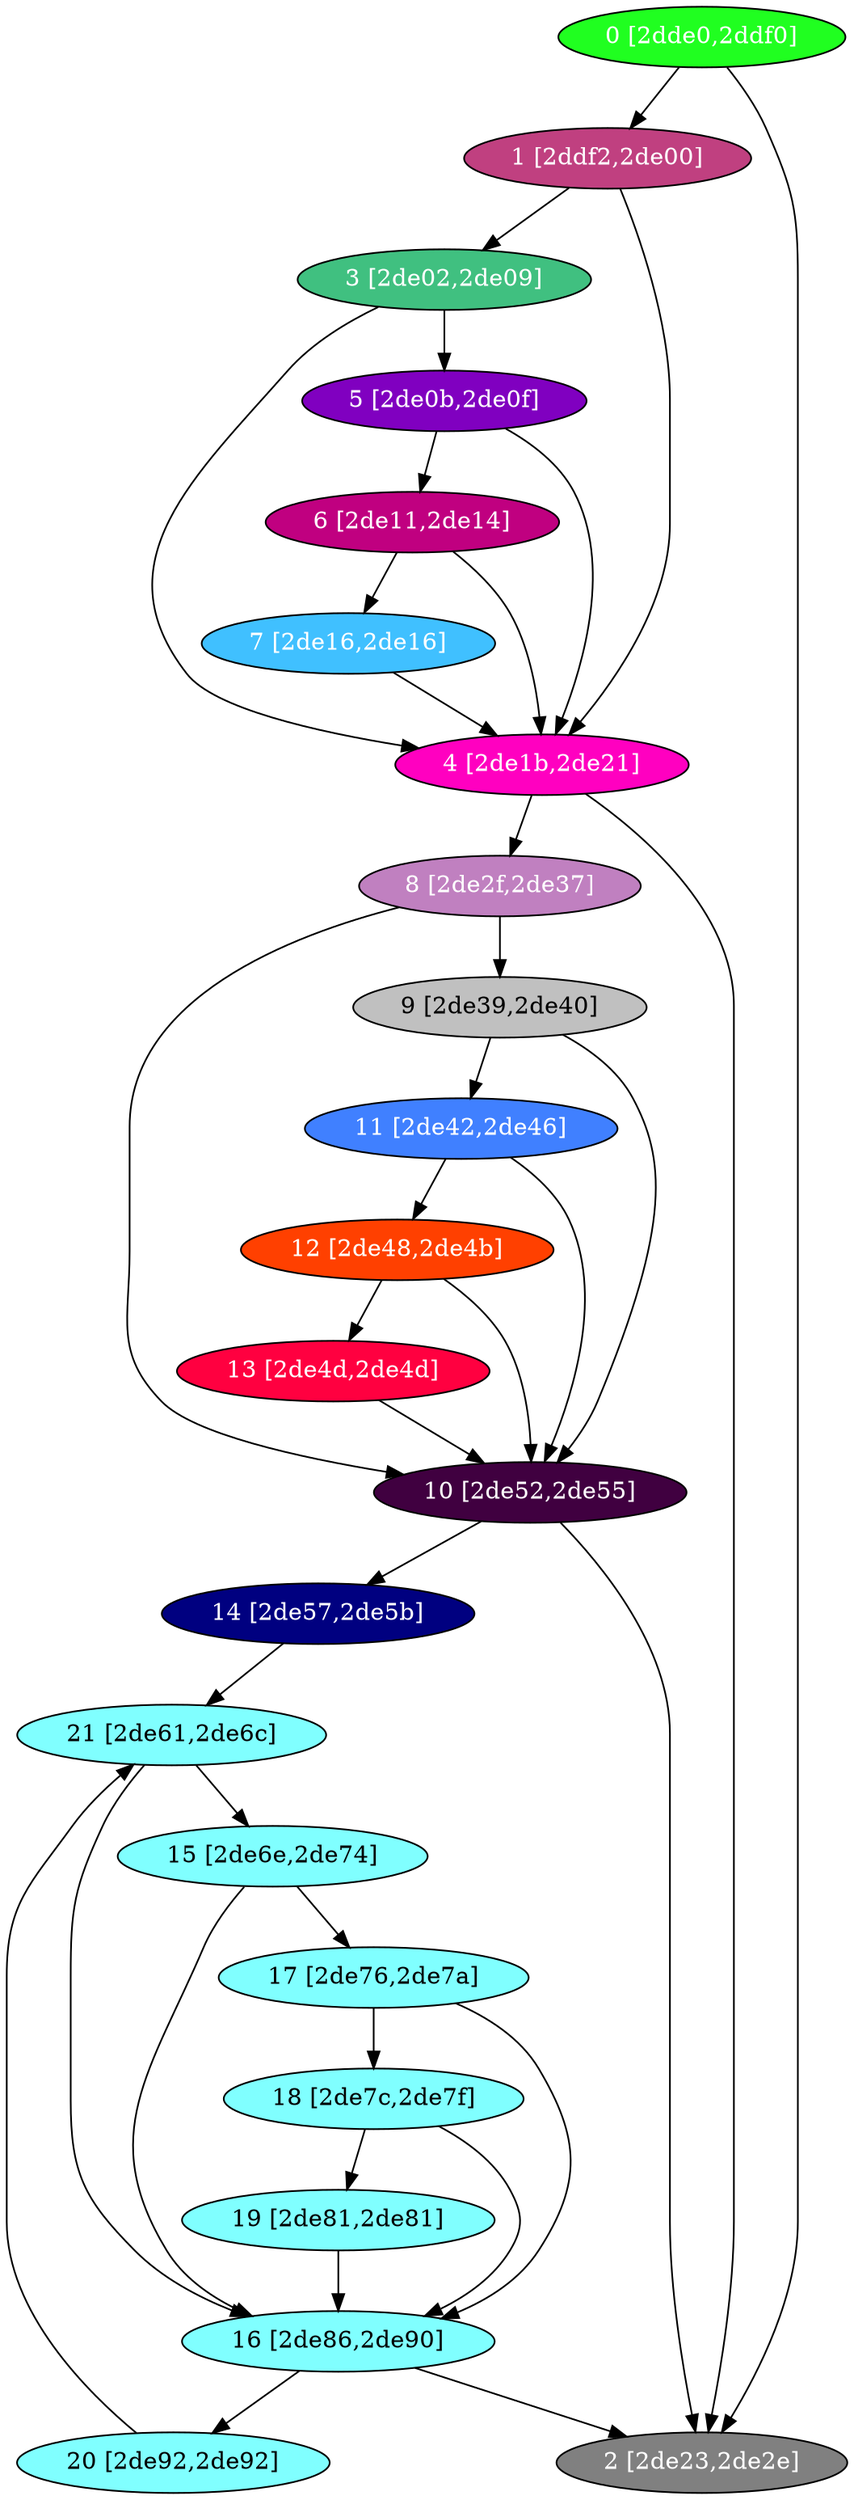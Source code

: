 diGraph libnss3{
	libnss3_0  [style=filled fillcolor="#20FF20" fontcolor="#ffffff" shape=oval label="0 [2dde0,2ddf0]"]
	libnss3_1  [style=filled fillcolor="#C04080" fontcolor="#ffffff" shape=oval label="1 [2ddf2,2de00]"]
	libnss3_2  [style=filled fillcolor="#808080" fontcolor="#ffffff" shape=oval label="2 [2de23,2de2e]"]
	libnss3_3  [style=filled fillcolor="#40C080" fontcolor="#ffffff" shape=oval label="3 [2de02,2de09]"]
	libnss3_4  [style=filled fillcolor="#FF00C0" fontcolor="#ffffff" shape=oval label="4 [2de1b,2de21]"]
	libnss3_5  [style=filled fillcolor="#8000C0" fontcolor="#ffffff" shape=oval label="5 [2de0b,2de0f]"]
	libnss3_6  [style=filled fillcolor="#C00080" fontcolor="#ffffff" shape=oval label="6 [2de11,2de14]"]
	libnss3_7  [style=filled fillcolor="#40C0FF" fontcolor="#ffffff" shape=oval label="7 [2de16,2de16]"]
	libnss3_8  [style=filled fillcolor="#C080C0" fontcolor="#ffffff" shape=oval label="8 [2de2f,2de37]"]
	libnss3_9  [style=filled fillcolor="#C0C0C0" fontcolor="#000000" shape=oval label="9 [2de39,2de40]"]
	libnss3_a  [style=filled fillcolor="#400040" fontcolor="#ffffff" shape=oval label="10 [2de52,2de55]"]
	libnss3_b  [style=filled fillcolor="#4080FF" fontcolor="#ffffff" shape=oval label="11 [2de42,2de46]"]
	libnss3_c  [style=filled fillcolor="#FF4000" fontcolor="#ffffff" shape=oval label="12 [2de48,2de4b]"]
	libnss3_d  [style=filled fillcolor="#FF0040" fontcolor="#ffffff" shape=oval label="13 [2de4d,2de4d]"]
	libnss3_e  [style=filled fillcolor="#000080" fontcolor="#ffffff" shape=oval label="14 [2de57,2de5b]"]
	libnss3_f  [style=filled fillcolor="#80FFFF" fontcolor="#000000" shape=oval label="15 [2de6e,2de74]"]
	libnss3_10  [style=filled fillcolor="#80FFFF" fontcolor="#000000" shape=oval label="16 [2de86,2de90]"]
	libnss3_11  [style=filled fillcolor="#80FFFF" fontcolor="#000000" shape=oval label="17 [2de76,2de7a]"]
	libnss3_12  [style=filled fillcolor="#80FFFF" fontcolor="#000000" shape=oval label="18 [2de7c,2de7f]"]
	libnss3_13  [style=filled fillcolor="#80FFFF" fontcolor="#000000" shape=oval label="19 [2de81,2de81]"]
	libnss3_14  [style=filled fillcolor="#80FFFF" fontcolor="#000000" shape=oval label="20 [2de92,2de92]"]
	libnss3_15  [style=filled fillcolor="#80FFFF" fontcolor="#000000" shape=oval label="21 [2de61,2de6c]"]

	libnss3_0 -> libnss3_1
	libnss3_0 -> libnss3_2
	libnss3_1 -> libnss3_3
	libnss3_1 -> libnss3_4
	libnss3_3 -> libnss3_4
	libnss3_3 -> libnss3_5
	libnss3_4 -> libnss3_2
	libnss3_4 -> libnss3_8
	libnss3_5 -> libnss3_4
	libnss3_5 -> libnss3_6
	libnss3_6 -> libnss3_4
	libnss3_6 -> libnss3_7
	libnss3_7 -> libnss3_4
	libnss3_8 -> libnss3_9
	libnss3_8 -> libnss3_a
	libnss3_9 -> libnss3_a
	libnss3_9 -> libnss3_b
	libnss3_a -> libnss3_2
	libnss3_a -> libnss3_e
	libnss3_b -> libnss3_a
	libnss3_b -> libnss3_c
	libnss3_c -> libnss3_a
	libnss3_c -> libnss3_d
	libnss3_d -> libnss3_a
	libnss3_e -> libnss3_15
	libnss3_f -> libnss3_10
	libnss3_f -> libnss3_11
	libnss3_10 -> libnss3_2
	libnss3_10 -> libnss3_14
	libnss3_11 -> libnss3_10
	libnss3_11 -> libnss3_12
	libnss3_12 -> libnss3_10
	libnss3_12 -> libnss3_13
	libnss3_13 -> libnss3_10
	libnss3_14 -> libnss3_15
	libnss3_15 -> libnss3_f
	libnss3_15 -> libnss3_10
}